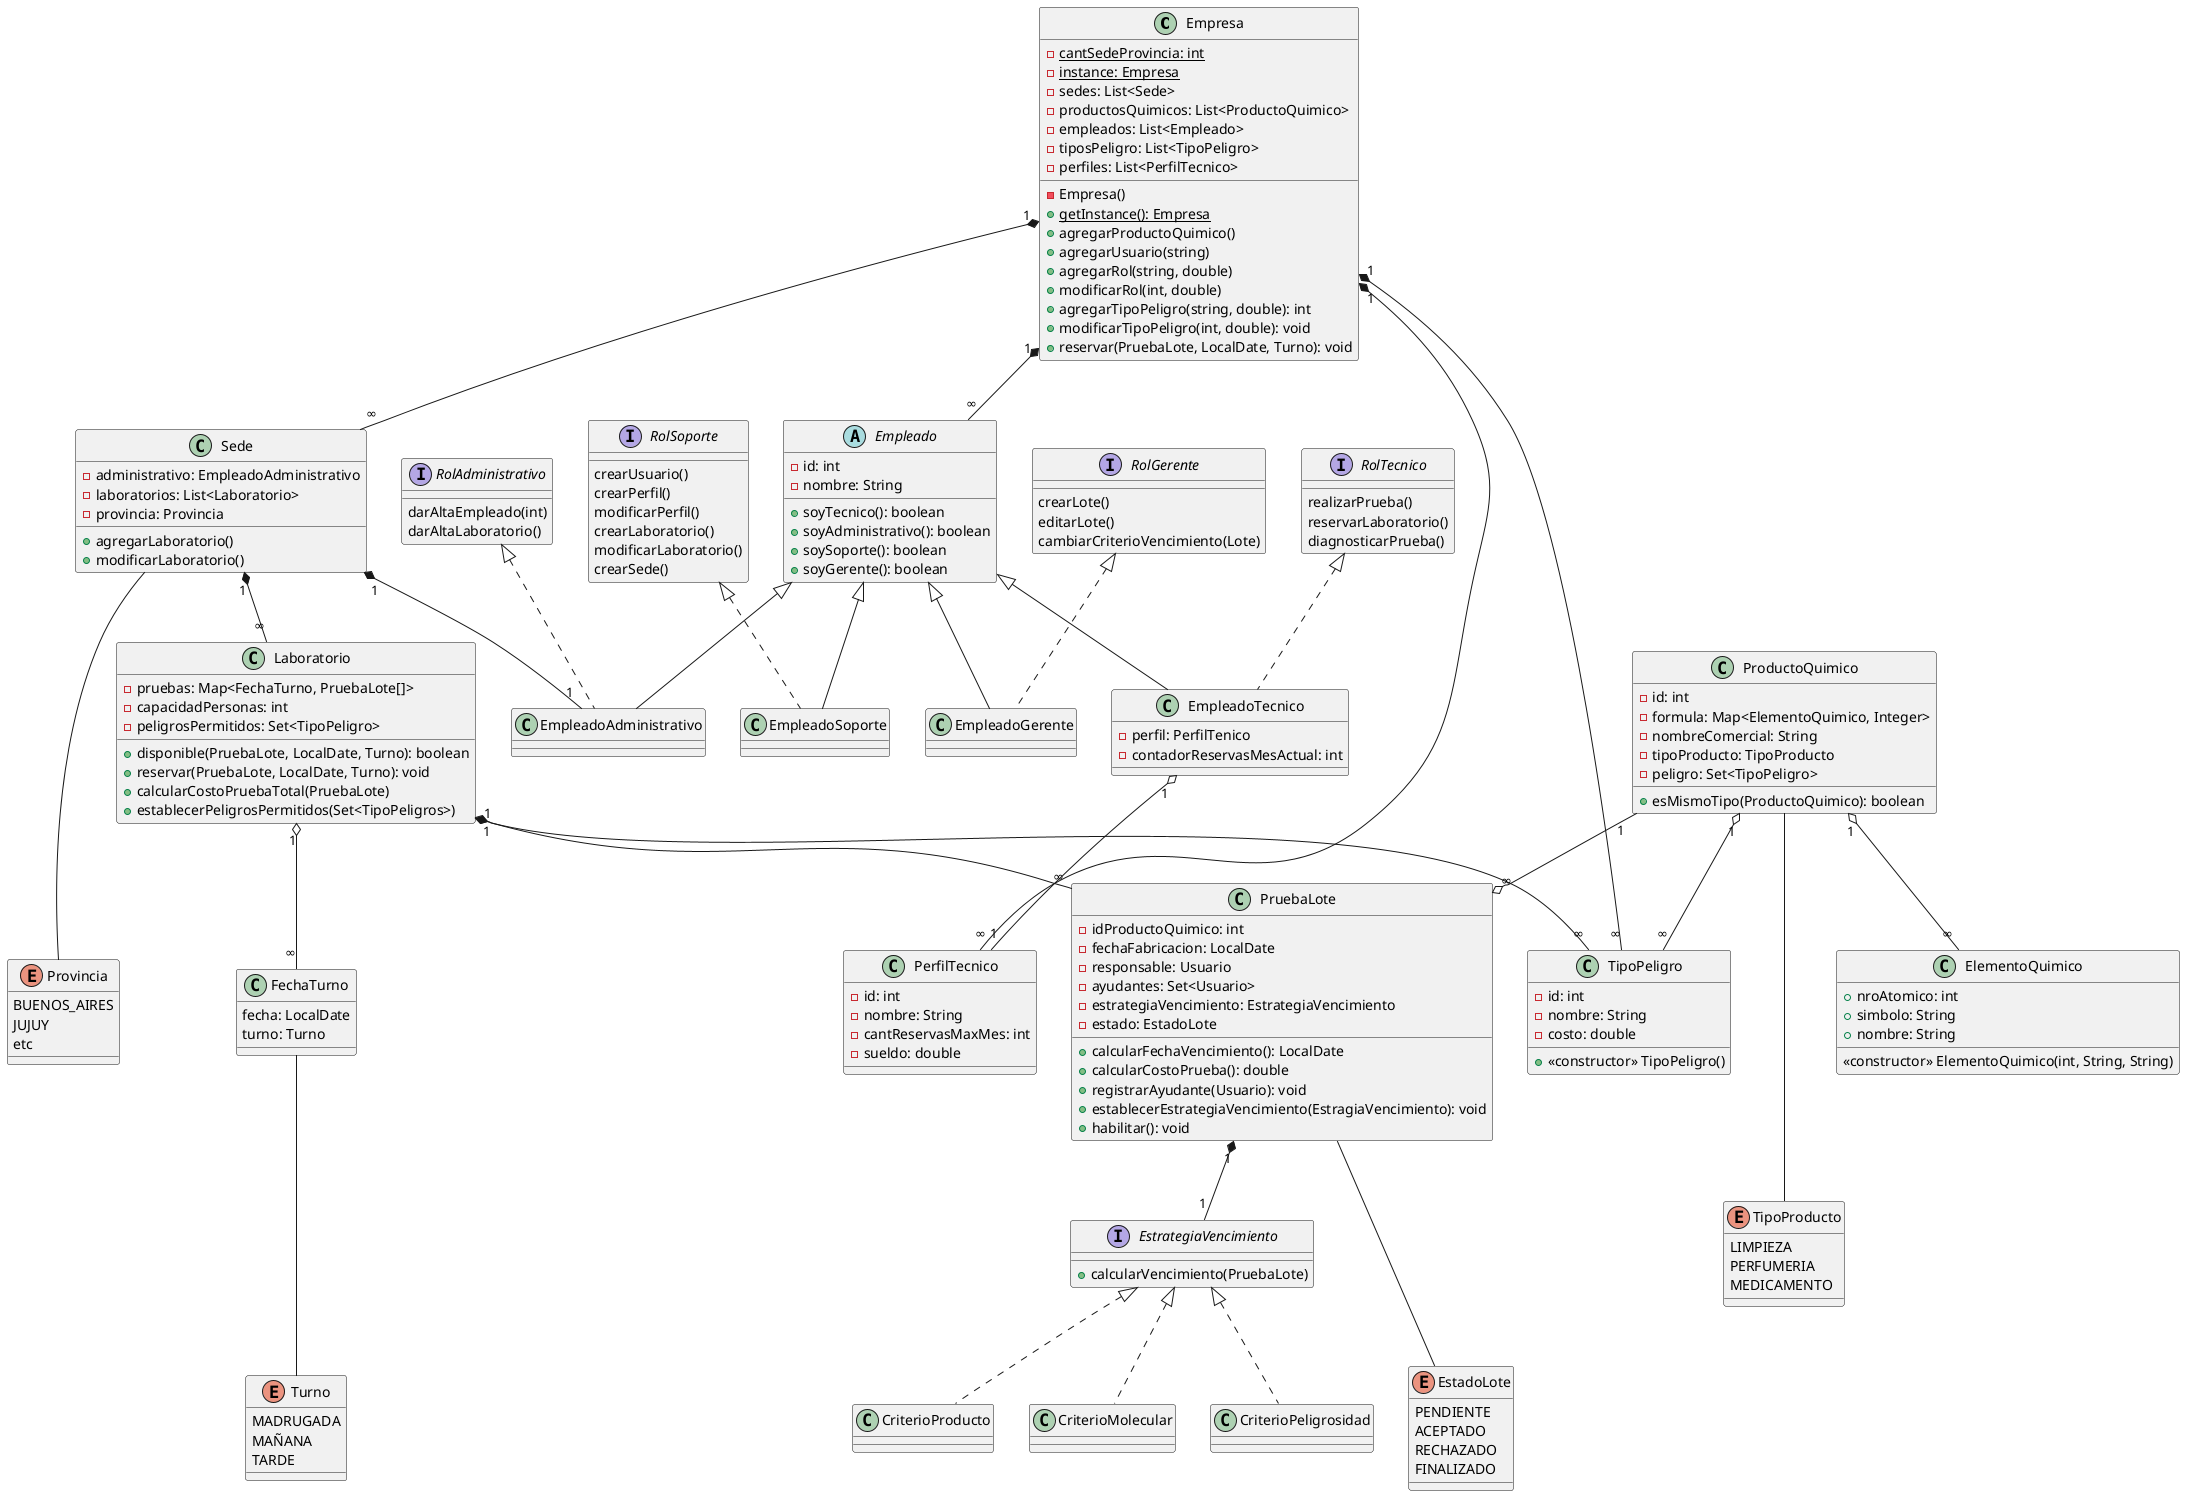 @startuml

class Empresa {
  {static} - cantSedeProvincia: int
  {static} - instance: Empresa
  - Empresa()
  - sedes: List<Sede>
  - productosQuimicos: List<ProductoQuimico>
  - empleados: List<Empleado>
  - tiposPeligro: List<TipoPeligro>
  - perfiles: List<PerfilTecnico>
  {static} + getInstance(): Empresa
  + agregarProductoQuimico()
  + agregarUsuario(string) /'nombre '/
  + agregarRol(string, double) /'nombrePuesto, sueldo'/
  + modificarRol(int, double) /'idPuesto, sueldo'/
  + agregarTipoPeligro(string, double): int
  + modificarTipoPeligro(int, double): void
  + reservar(PruebaLote, LocalDate, Turno): void
}

class Sede {
  - administrativo: EmpleadoAdministrativo
  - laboratorios: List<Laboratorio>
  - provincia: Provincia

  + agregarLaboratorio()
  + modificarLaboratorio()
}

enum Provincia {
  BUENOS_AIRES
  JUJUY
  etc
}

class ProductoQuimico {
  - id: int
  - formula: Map<ElementoQuimico, Integer>
  - nombreComercial: String
  - tipoProducto: TipoProducto
  - peligro: Set<TipoPeligro>

  + esMismoTipo(ProductoQuimico): boolean
}

class PruebaLote {
  - idProductoQuimico: int
  - fechaFabricacion: LocalDate
  - responsable: Usuario
  - ayudantes: Set<Usuario>
  - estrategiaVencimiento: EstrategiaVencimiento
  - estado: EstadoLote
  + calcularFechaVencimiento(): LocalDate
  + calcularCostoPrueba(): double
  + registrarAyudante(Usuario): void
  + establecerEstrategiaVencimiento(EstragiaVencimiento): void
  + habilitar(): void
}

interface EstrategiaVencimiento {
  + calcularVencimiento(PruebaLote)
}

class CriterioPeligrosidad implements EstrategiaVencimiento {}
class CriterioProducto implements EstrategiaVencimiento {}
class CriterioMolecular implements EstrategiaVencimiento {}


enum TipoProducto {
  LIMPIEZA
  PERFUMERIA
  MEDICAMENTO
}

enum EstadoLote {
  PENDIENTE
  ACEPTADO
  RECHAZADO
  FINALIZADO
}

enum Turno {
  '0 a 6hs'
  MADRUGADA
  '8 a 14hs'
  MAÑANA
  '16 a 22hs'
  TARDE
}

class ElementoQuimico {
  + nroAtomico: int
  + simbolo: String
  + nombre: String
  << constructor >> ElementoQuimico(int, String, String)
}

abstract class Empleado {
  - id: int
  - nombre: String

  + soyTecnico(): boolean
  + soyAdministrativo(): boolean
  + soySoporte(): boolean
  + soyGerente(): boolean
}

'Edita todo lo relacionado con los puestos y gesetion del sistema (SysAdmin)
interface RolSoporte {
  crearUsuario()
  crearPerfil()
  modificarPerfil()
  crearLaboratorio()
  modificarLaboratorio()
  crearSede()
}

'Encargado de habilitar los empleados y laboratorios para las sedes
interface RolAdministrativo {
  darAltaEmpleado(int)
  darAltaLaboratorio()
}

'Encargado de habilitar lotes y cambiar criterios de vencimiento
interface RolGerente {
  crearLote()
  editarLote()
  cambiarCriterioVencimiento(Lote)
}

'Encargado de realizar pruebas/reservas
interface RolTecnico {
  realizarPrueba()
  reservarLaboratorio()
  diagnosticarPrueba()
}

class EmpleadoSoporte extends Empleado implements RolSoporte {}
class EmpleadoAdministrativo extends Empleado implements RolAdministrativo {}
class EmpleadoGerente extends Empleado implements RolGerente {}
class EmpleadoTecnico extends Empleado implements RolTecnico {
  - perfil: PerfilTenico
  - contadorReservasMesActual: int
}

/'No entiendo que verga es esto'/
class PerfilTecnico { 
  - id: int
  - nombre: String
  - cantReservasMaxMes: int
  - sueldo: double
}

' Se puede reservar si: '
' - Cantidad de personas de mi prueba es <= la cantidad personas que tiene la prueba'
'   ya existente '
' - Toxicidades sean compatibles entre producto y laboratorio '
' - Tipo de producto compatible entre pruebas '
class Laboratorio {
  - pruebas: Map<FechaTurno, PruebaLote[]>
  - capacidadPersonas: int
  - peligrosPermitidos: Set<TipoPeligro>
  'disponible devuelve true si hay una lugar disponible para una nueva prueba y,
  'en caso de haber otra prueba en curso, si el producto es compatible con mi prueba'
  + disponible(PruebaLote, LocalDate, Turno): boolean
  + reservar(PruebaLote, LocalDate, Turno): void
  + calcularCostoPruebaTotal(PruebaLote)
  + establecerPeligrosPermitidos(Set<TipoPeligros>)
}

class FechaTurno {
  fecha: LocalDate
  turno: Turno
}

class TipoPeligro {
  - id: int
  - nombre: String
  - costo: double
  + <<constructor>> TipoPeligro()
}

Empresa "1" *--	"∞" Sede
Sede "1" *-- "∞" Laboratorio
Sede --- Provincia
Laboratorio "1" o-- "∞" TipoPeligro
Empresa "1" *-- "∞" TipoPeligro
ProductoQuimico --- TipoProducto
ProductoQuimico "1" o-- "∞" TipoPeligro
ProductoQuimico "1" --o "∞" PruebaLote
PruebaLote --- EstadoLote
Laboratorio "1" o-- "∞" FechaTurno
FechaTurno --- Turno
Laboratorio "1" *-- "∞" PruebaLote
ProductoQuimico "1" o-- "∞" ElementoQuimico
Empresa "1" *-- "∞" Empleado
PruebaLote "1" *-- "1" EstrategiaVencimiento
EmpleadoTecnico "1" o-- "1" PerfilTecnico
Empresa "1" *-- "∞" PerfilTecnico
Sede "1" *-- "1" EmpleadoAdministrativo

@enduml